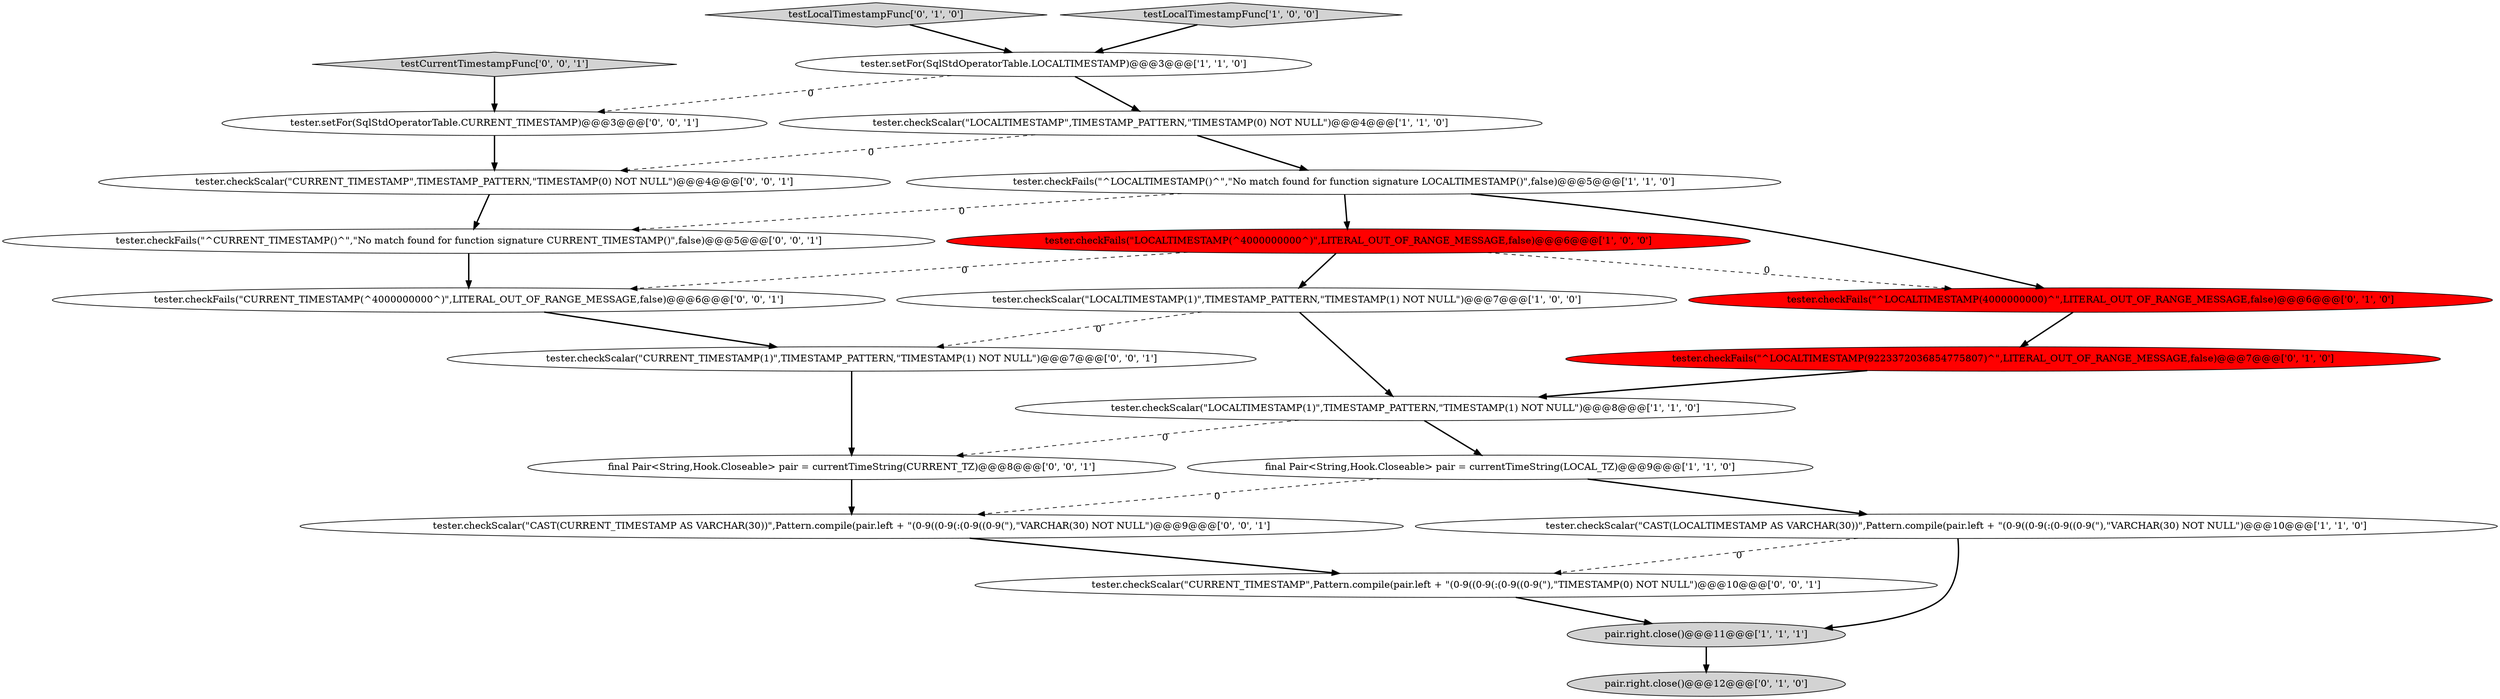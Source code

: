 digraph {
18 [style = filled, label = "tester.checkFails(\"^CURRENT_TIMESTAMP()^\",\"No match found for function signature CURRENT_TIMESTAMP\(\)\",false)@@@5@@@['0', '0', '1']", fillcolor = white, shape = ellipse image = "AAA0AAABBB3BBB"];
7 [style = filled, label = "tester.checkFails(\"^LOCALTIMESTAMP()^\",\"No match found for function signature LOCALTIMESTAMP\(\)\",false)@@@5@@@['1', '1', '0']", fillcolor = white, shape = ellipse image = "AAA0AAABBB1BBB"];
21 [style = filled, label = "testCurrentTimestampFunc['0', '0', '1']", fillcolor = lightgray, shape = diamond image = "AAA0AAABBB3BBB"];
10 [style = filled, label = "pair.right.close()@@@12@@@['0', '1', '0']", fillcolor = lightgray, shape = ellipse image = "AAA0AAABBB2BBB"];
3 [style = filled, label = "tester.checkFails(\"LOCALTIMESTAMP(^4000000000^)\",LITERAL_OUT_OF_RANGE_MESSAGE,false)@@@6@@@['1', '0', '0']", fillcolor = red, shape = ellipse image = "AAA1AAABBB1BBB"];
8 [style = filled, label = "tester.checkScalar(\"CAST(LOCALTIMESTAMP AS VARCHAR(30))\",Pattern.compile(pair.left + \"(0-9((0-9(:(0-9((0-9(\"),\"VARCHAR(30) NOT NULL\")@@@10@@@['1', '1', '0']", fillcolor = white, shape = ellipse image = "AAA0AAABBB1BBB"];
15 [style = filled, label = "tester.checkScalar(\"CURRENT_TIMESTAMP\",Pattern.compile(pair.left + \"(0-9((0-9(:(0-9((0-9(\"),\"TIMESTAMP(0) NOT NULL\")@@@10@@@['0', '0', '1']", fillcolor = white, shape = ellipse image = "AAA0AAABBB3BBB"];
9 [style = filled, label = "pair.right.close()@@@11@@@['1', '1', '1']", fillcolor = lightgray, shape = ellipse image = "AAA0AAABBB1BBB"];
4 [style = filled, label = "tester.checkScalar(\"LOCALTIMESTAMP(1)\",TIMESTAMP_PATTERN,\"TIMESTAMP(1) NOT NULL\")@@@7@@@['1', '0', '0']", fillcolor = white, shape = ellipse image = "AAA0AAABBB1BBB"];
1 [style = filled, label = "tester.checkScalar(\"LOCALTIMESTAMP(1)\",TIMESTAMP_PATTERN,\"TIMESTAMP(1) NOT NULL\")@@@8@@@['1', '1', '0']", fillcolor = white, shape = ellipse image = "AAA0AAABBB1BBB"];
13 [style = filled, label = "tester.checkFails(\"^LOCALTIMESTAMP(9223372036854775807)^\",LITERAL_OUT_OF_RANGE_MESSAGE,false)@@@7@@@['0', '1', '0']", fillcolor = red, shape = ellipse image = "AAA1AAABBB2BBB"];
0 [style = filled, label = "tester.checkScalar(\"LOCALTIMESTAMP\",TIMESTAMP_PATTERN,\"TIMESTAMP(0) NOT NULL\")@@@4@@@['1', '1', '0']", fillcolor = white, shape = ellipse image = "AAA0AAABBB1BBB"];
12 [style = filled, label = "testLocalTimestampFunc['0', '1', '0']", fillcolor = lightgray, shape = diamond image = "AAA0AAABBB2BBB"];
16 [style = filled, label = "tester.checkFails(\"CURRENT_TIMESTAMP(^4000000000^)\",LITERAL_OUT_OF_RANGE_MESSAGE,false)@@@6@@@['0', '0', '1']", fillcolor = white, shape = ellipse image = "AAA0AAABBB3BBB"];
20 [style = filled, label = "tester.checkScalar(\"CAST(CURRENT_TIMESTAMP AS VARCHAR(30))\",Pattern.compile(pair.left + \"(0-9((0-9(:(0-9((0-9(\"),\"VARCHAR(30) NOT NULL\")@@@9@@@['0', '0', '1']", fillcolor = white, shape = ellipse image = "AAA0AAABBB3BBB"];
11 [style = filled, label = "tester.checkFails(\"^LOCALTIMESTAMP(4000000000)^\",LITERAL_OUT_OF_RANGE_MESSAGE,false)@@@6@@@['0', '1', '0']", fillcolor = red, shape = ellipse image = "AAA1AAABBB2BBB"];
5 [style = filled, label = "testLocalTimestampFunc['1', '0', '0']", fillcolor = lightgray, shape = diamond image = "AAA0AAABBB1BBB"];
19 [style = filled, label = "tester.checkScalar(\"CURRENT_TIMESTAMP(1)\",TIMESTAMP_PATTERN,\"TIMESTAMP(1) NOT NULL\")@@@7@@@['0', '0', '1']", fillcolor = white, shape = ellipse image = "AAA0AAABBB3BBB"];
17 [style = filled, label = "tester.checkScalar(\"CURRENT_TIMESTAMP\",TIMESTAMP_PATTERN,\"TIMESTAMP(0) NOT NULL\")@@@4@@@['0', '0', '1']", fillcolor = white, shape = ellipse image = "AAA0AAABBB3BBB"];
6 [style = filled, label = "final Pair<String,Hook.Closeable> pair = currentTimeString(LOCAL_TZ)@@@9@@@['1', '1', '0']", fillcolor = white, shape = ellipse image = "AAA0AAABBB1BBB"];
14 [style = filled, label = "final Pair<String,Hook.Closeable> pair = currentTimeString(CURRENT_TZ)@@@8@@@['0', '0', '1']", fillcolor = white, shape = ellipse image = "AAA0AAABBB3BBB"];
22 [style = filled, label = "tester.setFor(SqlStdOperatorTable.CURRENT_TIMESTAMP)@@@3@@@['0', '0', '1']", fillcolor = white, shape = ellipse image = "AAA0AAABBB3BBB"];
2 [style = filled, label = "tester.setFor(SqlStdOperatorTable.LOCALTIMESTAMP)@@@3@@@['1', '1', '0']", fillcolor = white, shape = ellipse image = "AAA0AAABBB1BBB"];
7->11 [style = bold, label=""];
7->18 [style = dashed, label="0"];
1->14 [style = dashed, label="0"];
6->20 [style = dashed, label="0"];
8->15 [style = dashed, label="0"];
3->16 [style = dashed, label="0"];
9->10 [style = bold, label=""];
16->19 [style = bold, label=""];
0->17 [style = dashed, label="0"];
3->4 [style = bold, label=""];
13->1 [style = bold, label=""];
7->3 [style = bold, label=""];
0->7 [style = bold, label=""];
5->2 [style = bold, label=""];
12->2 [style = bold, label=""];
2->0 [style = bold, label=""];
1->6 [style = bold, label=""];
19->14 [style = bold, label=""];
21->22 [style = bold, label=""];
15->9 [style = bold, label=""];
11->13 [style = bold, label=""];
6->8 [style = bold, label=""];
8->9 [style = bold, label=""];
22->17 [style = bold, label=""];
4->19 [style = dashed, label="0"];
4->1 [style = bold, label=""];
20->15 [style = bold, label=""];
2->22 [style = dashed, label="0"];
17->18 [style = bold, label=""];
3->11 [style = dashed, label="0"];
14->20 [style = bold, label=""];
18->16 [style = bold, label=""];
}
